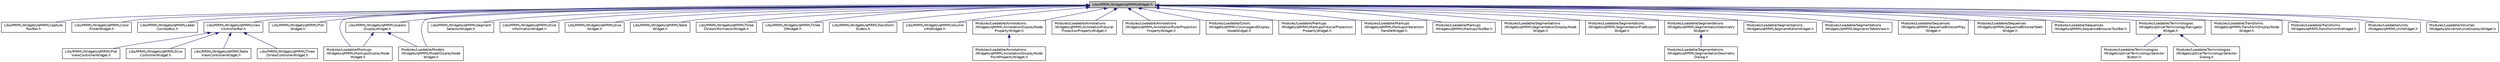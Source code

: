 digraph "Libs/MRML/Widgets/qMRMLWidget.h"
{
  bgcolor="transparent";
  edge [fontname="Helvetica",fontsize="10",labelfontname="Helvetica",labelfontsize="10"];
  node [fontname="Helvetica",fontsize="10",shape=record];
  Node3 [label="Libs/MRML/Widgets/qMRMLWidget.h",height=0.2,width=0.4,color="black", fillcolor="grey75", style="filled", fontcolor="black"];
  Node3 -> Node4 [dir="back",color="midnightblue",fontsize="10",style="solid",fontname="Helvetica"];
  Node4 [label="Libs/MRML/Widgets/qMRMLCapture\lToolBar.h",height=0.2,width=0.4,color="black",URL="$qMRMLCaptureToolBar_8h.html"];
  Node3 -> Node5 [dir="back",color="midnightblue",fontsize="10",style="solid",fontname="Helvetica"];
  Node5 [label="Libs/MRML/Widgets/qMRMLColor\lPickerWidget.h",height=0.2,width=0.4,color="black",URL="$qMRMLColorPickerWidget_8h.html"];
  Node3 -> Node6 [dir="back",color="midnightblue",fontsize="10",style="solid",fontname="Helvetica"];
  Node6 [label="Libs/MRML/Widgets/qMRMLLabel\lComboBox.h",height=0.2,width=0.4,color="black",URL="$qMRMLLabelComboBox_8h.html"];
  Node3 -> Node7 [dir="back",color="midnightblue",fontsize="10",style="solid",fontname="Helvetica"];
  Node7 [label="Libs/MRML/Widgets/qMRMLView\lControllerBar.h",height=0.2,width=0.4,color="black",URL="$qMRMLViewControllerBar_8h.html"];
  Node7 -> Node8 [dir="back",color="midnightblue",fontsize="10",style="solid",fontname="Helvetica"];
  Node8 [label="Libs/MRML/Widgets/qMRMLPlot\lViewControllerWidget.h",height=0.2,width=0.4,color="black",URL="$qMRMLPlotViewControllerWidget_8h.html"];
  Node7 -> Node9 [dir="back",color="midnightblue",fontsize="10",style="solid",fontname="Helvetica"];
  Node9 [label="Libs/MRML/Widgets/qMRMLSlice\lControllerWidget.h",height=0.2,width=0.4,color="black",URL="$qMRMLSliceControllerWidget_8h.html"];
  Node7 -> Node10 [dir="back",color="midnightblue",fontsize="10",style="solid",fontname="Helvetica"];
  Node10 [label="Libs/MRML/Widgets/qMRMLTable\lViewControllerWidget.h",height=0.2,width=0.4,color="black",URL="$qMRMLTableViewControllerWidget_8h.html"];
  Node7 -> Node11 [dir="back",color="midnightblue",fontsize="10",style="solid",fontname="Helvetica"];
  Node11 [label="Libs/MRML/Widgets/qMRMLThree\lDViewControllerWidget.h",height=0.2,width=0.4,color="black",URL="$qMRMLThreeDViewControllerWidget_8h.html"];
  Node3 -> Node12 [dir="back",color="midnightblue",fontsize="10",style="solid",fontname="Helvetica"];
  Node12 [label="Libs/MRML/Widgets/qMRMLPlot\lWidget.h",height=0.2,width=0.4,color="black",URL="$qMRMLPlotWidget_8h.html"];
  Node3 -> Node13 [dir="back",color="midnightblue",fontsize="10",style="solid",fontname="Helvetica"];
  Node13 [label="Libs/MRML/Widgets/qMRMLScalars\lDisplayWidget.h",height=0.2,width=0.4,color="black",URL="$qMRMLScalarsDisplayWidget_8h.html"];
  Node13 -> Node14 [dir="back",color="midnightblue",fontsize="10",style="solid",fontname="Helvetica"];
  Node14 [label="Modules/Loadable/Markups\l/Widgets/qMRMLMarkupsDisplayNode\lWidget.h",height=0.2,width=0.4,color="black",URL="$qMRMLMarkupsDisplayNodeWidget_8h.html"];
  Node13 -> Node15 [dir="back",color="midnightblue",fontsize="10",style="solid",fontname="Helvetica"];
  Node15 [label="Modules/Loadable/Models\l/Widgets/qMRMLModelDisplayNode\lWidget.h",height=0.2,width=0.4,color="black",URL="$qMRMLModelDisplayNodeWidget_8h.html"];
  Node3 -> Node16 [dir="back",color="midnightblue",fontsize="10",style="solid",fontname="Helvetica"];
  Node16 [label="Libs/MRML/Widgets/qMRMLSegment\lSelectorWidget.h",height=0.2,width=0.4,color="black",URL="$qMRMLSegmentSelectorWidget_8h.html"];
  Node3 -> Node17 [dir="back",color="midnightblue",fontsize="10",style="solid",fontname="Helvetica"];
  Node17 [label="Libs/MRML/Widgets/qMRMLSlice\lInformationWidget.h",height=0.2,width=0.4,color="black",URL="$qMRMLSliceInformationWidget_8h.html"];
  Node3 -> Node18 [dir="back",color="midnightblue",fontsize="10",style="solid",fontname="Helvetica"];
  Node18 [label="Libs/MRML/Widgets/qMRMLSlice\lWidget.h",height=0.2,width=0.4,color="black",URL="$qMRMLSliceWidget_8h.html"];
  Node3 -> Node19 [dir="back",color="midnightblue",fontsize="10",style="solid",fontname="Helvetica"];
  Node19 [label="Libs/MRML/Widgets/qMRMLTable\lWidget.h",height=0.2,width=0.4,color="black",URL="$qMRMLTableWidget_8h.html"];
  Node3 -> Node20 [dir="back",color="midnightblue",fontsize="10",style="solid",fontname="Helvetica"];
  Node20 [label="Libs/MRML/Widgets/qMRMLThree\lDViewInformationWidget.h",height=0.2,width=0.4,color="black",URL="$qMRMLThreeDViewInformationWidget_8h.html"];
  Node3 -> Node21 [dir="back",color="midnightblue",fontsize="10",style="solid",fontname="Helvetica"];
  Node21 [label="Libs/MRML/Widgets/qMRMLThree\lDWidget.h",height=0.2,width=0.4,color="black",URL="$qMRMLThreeDWidget_8h.html"];
  Node3 -> Node22 [dir="back",color="midnightblue",fontsize="10",style="solid",fontname="Helvetica"];
  Node22 [label="Libs/MRML/Widgets/qMRMLTransform\lSliders.h",height=0.2,width=0.4,color="black",URL="$qMRMLTransformSliders_8h.html"];
  Node3 -> Node23 [dir="back",color="midnightblue",fontsize="10",style="solid",fontname="Helvetica"];
  Node23 [label="Libs/MRML/Widgets/qMRMLVolume\lInfoWidget.h",height=0.2,width=0.4,color="black",URL="$qMRMLVolumeInfoWidget_8h.html"];
  Node3 -> Node24 [dir="back",color="midnightblue",fontsize="10",style="solid",fontname="Helvetica"];
  Node24 [label="Modules/Loadable/Annotations\l/Widgets/qMRMLAnnotationDisplayNode\lPropertyWidget.h",height=0.2,width=0.4,color="black",URL="$qMRMLAnnotationDisplayNodePropertyWidget_8h.html"];
  Node24 -> Node25 [dir="back",color="midnightblue",fontsize="10",style="solid",fontname="Helvetica"];
  Node25 [label="Modules/Loadable/Annotations\l/Widgets/qMRMLAnnotationDisplayNode\lPointPropertyWidget.h",height=0.2,width=0.4,color="black",URL="$qMRMLAnnotationDisplayNodePointPropertyWidget_8h.html"];
  Node3 -> Node26 [dir="back",color="midnightblue",fontsize="10",style="solid",fontname="Helvetica"];
  Node26 [label="Modules/Loadable/Annotations\l/Widgets/qMRMLAnnotationFiducial\lProjectionPropertyWidget.h",height=0.2,width=0.4,color="black",URL="$qMRMLAnnotationFiducialProjectionPropertyWidget_8h.html"];
  Node3 -> Node27 [dir="back",color="midnightblue",fontsize="10",style="solid",fontname="Helvetica"];
  Node27 [label="Modules/Loadable/Annotations\l/Widgets/qMRMLAnnotationRulerProjection\lPropertyWidget.h",height=0.2,width=0.4,color="black",URL="$qMRMLAnnotationRulerProjectionPropertyWidget_8h.html"];
  Node3 -> Node28 [dir="back",color="midnightblue",fontsize="10",style="solid",fontname="Helvetica"];
  Node28 [label="Modules/Loadable/Colors\l/Widgets/qMRMLColorLegendDisplay\lNodeWidget.h",height=0.2,width=0.4,color="black",URL="$qMRMLColorLegendDisplayNodeWidget_8h.html"];
  Node3 -> Node14 [dir="back",color="midnightblue",fontsize="10",style="solid",fontname="Helvetica"];
  Node3 -> Node29 [dir="back",color="midnightblue",fontsize="10",style="solid",fontname="Helvetica"];
  Node29 [label="Modules/Loadable/Markups\l/Widgets/qMRMLMarkupsFiducialProjection\lPropertyWidget.h",height=0.2,width=0.4,color="black",URL="$qMRMLMarkupsFiducialProjectionPropertyWidget_8h.html"];
  Node3 -> Node30 [dir="back",color="midnightblue",fontsize="10",style="solid",fontname="Helvetica"];
  Node30 [label="Modules/Loadable/Markups\l/Widgets/qMRMLMarkupsInteraction\lHandleWidget.h",height=0.2,width=0.4,color="black",URL="$qMRMLMarkupsInteractionHandleWidget_8h.html"];
  Node3 -> Node31 [dir="back",color="midnightblue",fontsize="10",style="solid",fontname="Helvetica"];
  Node31 [label="Modules/Loadable/Markups\l/Widgets/qMRMLMarkupsToolBar.h",height=0.2,width=0.4,color="black",URL="$qMRMLMarkupsToolBar_8h.html"];
  Node3 -> Node15 [dir="back",color="midnightblue",fontsize="10",style="solid",fontname="Helvetica"];
  Node3 -> Node32 [dir="back",color="midnightblue",fontsize="10",style="solid",fontname="Helvetica"];
  Node32 [label="Modules/Loadable/Segmentations\l/Widgets/qMRMLSegmentationDisplayNode\lWidget.h",height=0.2,width=0.4,color="black",URL="$qMRMLSegmentationDisplayNodeWidget_8h.html"];
  Node3 -> Node33 [dir="back",color="midnightblue",fontsize="10",style="solid",fontname="Helvetica"];
  Node33 [label="Modules/Loadable/Segmentations\l/Widgets/qMRMLSegmentationFileExport\lWidget.h",height=0.2,width=0.4,color="black",URL="$qMRMLSegmentationFileExportWidget_8h.html"];
  Node3 -> Node34 [dir="back",color="midnightblue",fontsize="10",style="solid",fontname="Helvetica"];
  Node34 [label="Modules/Loadable/Segmentations\l/Widgets/qMRMLSegmentationGeometry\lWidget.h",height=0.2,width=0.4,color="black",URL="$qMRMLSegmentationGeometryWidget_8h.html"];
  Node34 -> Node35 [dir="back",color="midnightblue",fontsize="10",style="solid",fontname="Helvetica"];
  Node35 [label="Modules/Loadable/Segmentations\l/Widgets/qMRMLSegmentationGeometry\lDialog.h",height=0.2,width=0.4,color="black",URL="$qMRMLSegmentationGeometryDialog_8h.html"];
  Node3 -> Node36 [dir="back",color="midnightblue",fontsize="10",style="solid",fontname="Helvetica"];
  Node36 [label="Modules/Loadable/Segmentations\l/Widgets/qMRMLSegmentEditorWidget.h",height=0.2,width=0.4,color="black",URL="$qMRMLSegmentEditorWidget_8h.html"];
  Node3 -> Node37 [dir="back",color="midnightblue",fontsize="10",style="solid",fontname="Helvetica"];
  Node37 [label="Modules/Loadable/Segmentations\l/Widgets/qMRMLSegmentsTableView.h",height=0.2,width=0.4,color="black",URL="$qMRMLSegmentsTableView_8h.html"];
  Node3 -> Node38 [dir="back",color="midnightblue",fontsize="10",style="solid",fontname="Helvetica"];
  Node38 [label="Modules/Loadable/Sequences\l/Widgets/qMRMLSequenceBrowserPlay\lWidget.h",height=0.2,width=0.4,color="black",URL="$qMRMLSequenceBrowserPlayWidget_8h.html"];
  Node3 -> Node39 [dir="back",color="midnightblue",fontsize="10",style="solid",fontname="Helvetica"];
  Node39 [label="Modules/Loadable/Sequences\l/Widgets/qMRMLSequenceBrowserSeek\lWidget.h",height=0.2,width=0.4,color="black",URL="$qMRMLSequenceBrowserSeekWidget_8h.html"];
  Node3 -> Node40 [dir="back",color="midnightblue",fontsize="10",style="solid",fontname="Helvetica"];
  Node40 [label="Modules/Loadable/Sequences\l/Widgets/qMRMLSequenceBrowserToolBar.h",height=0.2,width=0.4,color="black",URL="$qMRMLSequenceBrowserToolBar_8h.html"];
  Node3 -> Node41 [dir="back",color="midnightblue",fontsize="10",style="solid",fontname="Helvetica"];
  Node41 [label="Modules/Loadable/Terminologies\l/Widgets/qSlicerTerminologyNavigator\lWidget.h",height=0.2,width=0.4,color="black",URL="$qSlicerTerminologyNavigatorWidget_8h.html"];
  Node41 -> Node42 [dir="back",color="midnightblue",fontsize="10",style="solid",fontname="Helvetica"];
  Node42 [label="Modules/Loadable/Terminologies\l/Widgets/qSlicerTerminologySelector\lButton.h",height=0.2,width=0.4,color="black",URL="$qSlicerTerminologySelectorButton_8h.html"];
  Node41 -> Node43 [dir="back",color="midnightblue",fontsize="10",style="solid",fontname="Helvetica"];
  Node43 [label="Modules/Loadable/Terminologies\l/Widgets/qSlicerTerminologySelector\lDialog.h",height=0.2,width=0.4,color="black",URL="$qSlicerTerminologySelectorDialog_8h.html"];
  Node3 -> Node44 [dir="back",color="midnightblue",fontsize="10",style="solid",fontname="Helvetica"];
  Node44 [label="Modules/Loadable/Transforms\l/Widgets/qMRMLTransformDisplayNode\lWidget.h",height=0.2,width=0.4,color="black",URL="$qMRMLTransformDisplayNodeWidget_8h.html"];
  Node3 -> Node45 [dir="back",color="midnightblue",fontsize="10",style="solid",fontname="Helvetica"];
  Node45 [label="Modules/Loadable/Transforms\l/Widgets/qMRMLTransformInfoWidget.h",height=0.2,width=0.4,color="black",URL="$qMRMLTransformInfoWidget_8h.html"];
  Node3 -> Node46 [dir="back",color="midnightblue",fontsize="10",style="solid",fontname="Helvetica"];
  Node46 [label="Modules/Loadable/Units\l/Widgets/qMRMLUnitWidget.h",height=0.2,width=0.4,color="black",URL="$qMRMLUnitWidget_8h.html"];
  Node3 -> Node47 [dir="back",color="midnightblue",fontsize="10",style="solid",fontname="Helvetica"];
  Node47 [label="Modules/Loadable/Volumes\l/Widgets/qSlicerVolumeDisplayWidget.h",height=0.2,width=0.4,color="black",URL="$qSlicerVolumeDisplayWidget_8h.html"];
}
